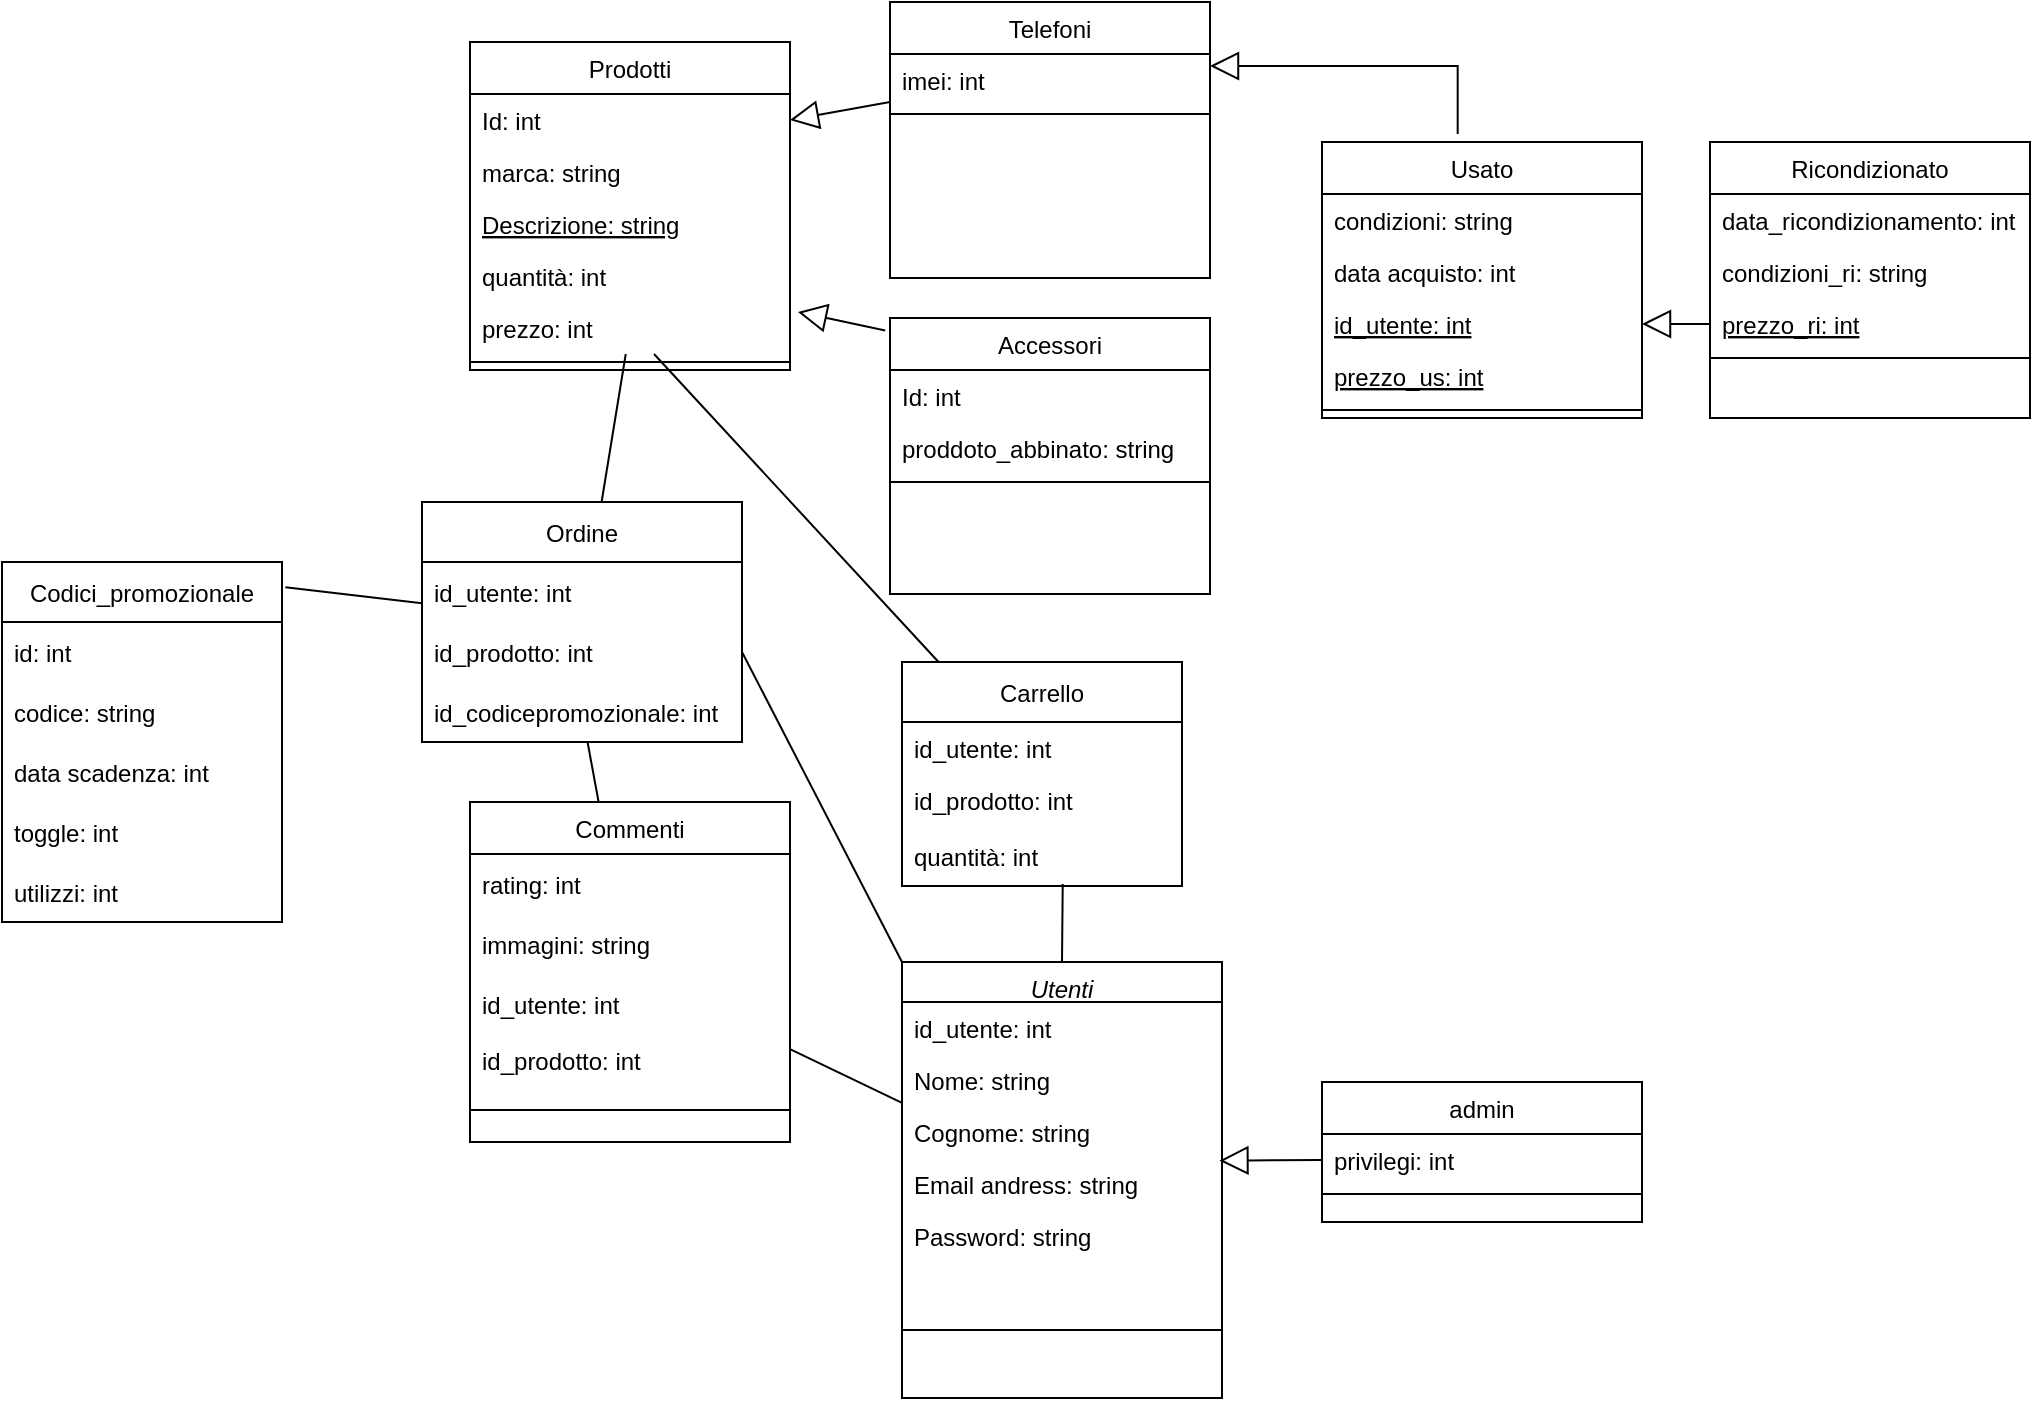 <mxfile>
    <diagram id="C5RBs43oDa-KdzZeNtuy" name="Page-1">
        <mxGraphModel dx="2318" dy="701" grid="1" gridSize="10" guides="1" tooltips="1" connect="1" arrows="1" fold="1" page="1" pageScale="1" pageWidth="827" pageHeight="1169" math="0" shadow="0">
            <root>
                <mxCell id="WIyWlLk6GJQsqaUBKTNV-0"/>
                <mxCell id="WIyWlLk6GJQsqaUBKTNV-1" parent="WIyWlLk6GJQsqaUBKTNV-0"/>
                <mxCell id="A47YOINxvxyLY4F3asWl-1" value="Prodotti" style="swimlane;fontStyle=0;align=center;verticalAlign=top;childLayout=stackLayout;horizontal=1;startSize=26;horizontalStack=0;resizeParent=1;resizeLast=0;collapsible=1;marginBottom=0;rounded=0;shadow=0;strokeWidth=1;" parent="WIyWlLk6GJQsqaUBKTNV-1" vertex="1">
                    <mxGeometry x="24" y="180" width="160" height="164" as="geometry">
                        <mxRectangle x="130" y="380" width="160" height="26" as="alternateBounds"/>
                    </mxGeometry>
                </mxCell>
                <mxCell id="A47YOINxvxyLY4F3asWl-2" value="Id: int&#10;" style="text;align=left;verticalAlign=top;spacingLeft=4;spacingRight=4;overflow=hidden;rotatable=0;points=[[0,0.5],[1,0.5]];portConstraint=eastwest;" parent="A47YOINxvxyLY4F3asWl-1" vertex="1">
                    <mxGeometry y="26" width="160" height="26" as="geometry"/>
                </mxCell>
                <mxCell id="A47YOINxvxyLY4F3asWl-3" value="marca: string&#10;" style="text;align=left;verticalAlign=top;spacingLeft=4;spacingRight=4;overflow=hidden;rotatable=0;points=[[0,0.5],[1,0.5]];portConstraint=eastwest;rounded=0;shadow=0;html=0;" parent="A47YOINxvxyLY4F3asWl-1" vertex="1">
                    <mxGeometry y="52" width="160" height="26" as="geometry"/>
                </mxCell>
                <mxCell id="A47YOINxvxyLY4F3asWl-5" value="Descrizione: string" style="text;align=left;verticalAlign=top;spacingLeft=4;spacingRight=4;overflow=hidden;rotatable=0;points=[[0,0.5],[1,0.5]];portConstraint=eastwest;fontStyle=4" parent="A47YOINxvxyLY4F3asWl-1" vertex="1">
                    <mxGeometry y="78" width="160" height="26" as="geometry"/>
                </mxCell>
                <mxCell id="A47YOINxvxyLY4F3asWl-111" value="quantità: int" style="text;align=left;verticalAlign=top;spacingLeft=4;spacingRight=4;overflow=hidden;rotatable=0;points=[[0,0.5],[1,0.5]];portConstraint=eastwest;" parent="A47YOINxvxyLY4F3asWl-1" vertex="1">
                    <mxGeometry y="104" width="160" height="26" as="geometry"/>
                </mxCell>
                <mxCell id="A47YOINxvxyLY4F3asWl-6" value="prezzo: int&#10;" style="text;align=left;verticalAlign=top;spacingLeft=4;spacingRight=4;overflow=hidden;rotatable=0;points=[[0,0.5],[1,0.5]];portConstraint=eastwest;" parent="A47YOINxvxyLY4F3asWl-1" vertex="1">
                    <mxGeometry y="130" width="160" height="26" as="geometry"/>
                </mxCell>
                <mxCell id="A47YOINxvxyLY4F3asWl-4" value="" style="line;html=1;strokeWidth=1;align=left;verticalAlign=middle;spacingTop=-1;spacingLeft=3;spacingRight=3;rotatable=0;labelPosition=right;points=[];portConstraint=eastwest;" parent="A47YOINxvxyLY4F3asWl-1" vertex="1">
                    <mxGeometry y="156" width="160" height="8" as="geometry"/>
                </mxCell>
                <mxCell id="A47YOINxvxyLY4F3asWl-7" value="Telefoni" style="swimlane;fontStyle=0;align=center;verticalAlign=top;childLayout=stackLayout;horizontal=1;startSize=26;horizontalStack=0;resizeParent=1;resizeLast=0;collapsible=1;marginBottom=0;rounded=0;shadow=0;strokeWidth=1;" parent="WIyWlLk6GJQsqaUBKTNV-1" vertex="1">
                    <mxGeometry x="234" y="160" width="160" height="138" as="geometry">
                        <mxRectangle x="130" y="380" width="160" height="26" as="alternateBounds"/>
                    </mxGeometry>
                </mxCell>
                <mxCell id="A47YOINxvxyLY4F3asWl-45" style="edgeStyle=none;rounded=0;orthogonalLoop=1;jettySize=auto;html=1;entryX=1;entryY=0.5;entryDx=0;entryDy=0;" parent="A47YOINxvxyLY4F3asWl-7" edge="1">
                    <mxGeometry relative="1" as="geometry">
                        <mxPoint x="160" y="65" as="sourcePoint"/>
                        <mxPoint x="160" y="65" as="targetPoint"/>
                    </mxGeometry>
                </mxCell>
                <mxCell id="A47YOINxvxyLY4F3asWl-115" value="imei: int" style="text;align=left;verticalAlign=top;spacingLeft=4;spacingRight=4;overflow=hidden;rotatable=0;points=[[0,0.5],[1,0.5]];portConstraint=eastwest;" parent="A47YOINxvxyLY4F3asWl-7" vertex="1">
                    <mxGeometry y="26" width="160" height="26" as="geometry"/>
                </mxCell>
                <mxCell id="A47YOINxvxyLY4F3asWl-11" value="" style="line;html=1;strokeWidth=1;align=left;verticalAlign=middle;spacingTop=-1;spacingLeft=3;spacingRight=3;rotatable=0;labelPosition=right;points=[];portConstraint=eastwest;" parent="A47YOINxvxyLY4F3asWl-7" vertex="1">
                    <mxGeometry y="52" width="160" height="8" as="geometry"/>
                </mxCell>
                <mxCell id="A47YOINxvxyLY4F3asWl-13" value="Accessori&#10;" style="swimlane;fontStyle=0;align=center;verticalAlign=top;childLayout=stackLayout;horizontal=1;startSize=26;horizontalStack=0;resizeParent=1;resizeLast=0;collapsible=1;marginBottom=0;rounded=0;shadow=0;strokeWidth=1;" parent="WIyWlLk6GJQsqaUBKTNV-1" vertex="1">
                    <mxGeometry x="234" y="318" width="160" height="138" as="geometry">
                        <mxRectangle x="130" y="380" width="160" height="26" as="alternateBounds"/>
                    </mxGeometry>
                </mxCell>
                <mxCell id="A47YOINxvxyLY4F3asWl-14" value="Id: int&#10;" style="text;align=left;verticalAlign=top;spacingLeft=4;spacingRight=4;overflow=hidden;rotatable=0;points=[[0,0.5],[1,0.5]];portConstraint=eastwest;" parent="A47YOINxvxyLY4F3asWl-13" vertex="1">
                    <mxGeometry y="26" width="160" height="26" as="geometry"/>
                </mxCell>
                <mxCell id="A47YOINxvxyLY4F3asWl-15" value="proddoto_abbinato: string" style="text;align=left;verticalAlign=top;spacingLeft=4;spacingRight=4;overflow=hidden;rotatable=0;points=[[0,0.5],[1,0.5]];portConstraint=eastwest;rounded=0;shadow=0;html=0;" parent="A47YOINxvxyLY4F3asWl-13" vertex="1">
                    <mxGeometry y="52" width="160" height="26" as="geometry"/>
                </mxCell>
                <mxCell id="A47YOINxvxyLY4F3asWl-17" value="" style="line;html=1;strokeWidth=1;align=left;verticalAlign=middle;spacingTop=-1;spacingLeft=3;spacingRight=3;rotatable=0;labelPosition=right;points=[];portConstraint=eastwest;" parent="A47YOINxvxyLY4F3asWl-13" vertex="1">
                    <mxGeometry y="78" width="160" height="8" as="geometry"/>
                </mxCell>
                <mxCell id="A47YOINxvxyLY4F3asWl-25" value="Usato&#10;" style="swimlane;fontStyle=0;align=center;verticalAlign=top;childLayout=stackLayout;horizontal=1;startSize=26;horizontalStack=0;resizeParent=1;resizeLast=0;collapsible=1;marginBottom=0;rounded=0;shadow=0;strokeWidth=1;" parent="WIyWlLk6GJQsqaUBKTNV-1" vertex="1">
                    <mxGeometry x="450" y="230" width="160" height="138" as="geometry">
                        <mxRectangle x="130" y="380" width="160" height="26" as="alternateBounds"/>
                    </mxGeometry>
                </mxCell>
                <mxCell id="A47YOINxvxyLY4F3asWl-26" value="condizioni: string&#10;" style="text;align=left;verticalAlign=top;spacingLeft=4;spacingRight=4;overflow=hidden;rotatable=0;points=[[0,0.5],[1,0.5]];portConstraint=eastwest;" parent="A47YOINxvxyLY4F3asWl-25" vertex="1">
                    <mxGeometry y="26" width="160" height="26" as="geometry"/>
                </mxCell>
                <mxCell id="A47YOINxvxyLY4F3asWl-27" value="data acquisto: int" style="text;align=left;verticalAlign=top;spacingLeft=4;spacingRight=4;overflow=hidden;rotatable=0;points=[[0,0.5],[1,0.5]];portConstraint=eastwest;rounded=0;shadow=0;html=0;" parent="A47YOINxvxyLY4F3asWl-25" vertex="1">
                    <mxGeometry y="52" width="160" height="26" as="geometry"/>
                </mxCell>
                <mxCell id="A47YOINxvxyLY4F3asWl-28" value="id_utente: int" style="text;align=left;verticalAlign=top;spacingLeft=4;spacingRight=4;overflow=hidden;rotatable=0;points=[[0,0.5],[1,0.5]];portConstraint=eastwest;fontStyle=4" parent="A47YOINxvxyLY4F3asWl-25" vertex="1">
                    <mxGeometry y="78" width="160" height="26" as="geometry"/>
                </mxCell>
                <mxCell id="A47YOINxvxyLY4F3asWl-113" value="prezzo_us: int" style="text;align=left;verticalAlign=top;spacingLeft=4;spacingRight=4;overflow=hidden;rotatable=0;points=[[0,0.5],[1,0.5]];portConstraint=eastwest;fontStyle=4" parent="A47YOINxvxyLY4F3asWl-25" vertex="1">
                    <mxGeometry y="104" width="160" height="26" as="geometry"/>
                </mxCell>
                <mxCell id="A47YOINxvxyLY4F3asWl-29" value="" style="line;html=1;strokeWidth=1;align=left;verticalAlign=middle;spacingTop=-1;spacingLeft=3;spacingRight=3;rotatable=0;labelPosition=right;points=[];portConstraint=eastwest;" parent="A47YOINxvxyLY4F3asWl-25" vertex="1">
                    <mxGeometry y="130" width="160" height="8" as="geometry"/>
                </mxCell>
                <mxCell id="A47YOINxvxyLY4F3asWl-31" value="Ricondizionato" style="swimlane;fontStyle=0;align=center;verticalAlign=top;childLayout=stackLayout;horizontal=1;startSize=26;horizontalStack=0;resizeParent=1;resizeLast=0;collapsible=1;marginBottom=0;rounded=0;shadow=0;strokeWidth=1;" parent="WIyWlLk6GJQsqaUBKTNV-1" vertex="1">
                    <mxGeometry x="644" y="230" width="160" height="138" as="geometry">
                        <mxRectangle x="130" y="380" width="160" height="26" as="alternateBounds"/>
                    </mxGeometry>
                </mxCell>
                <mxCell id="A47YOINxvxyLY4F3asWl-32" value="data_ricondizionamento: int" style="text;align=left;verticalAlign=top;spacingLeft=4;spacingRight=4;overflow=hidden;rotatable=0;points=[[0,0.5],[1,0.5]];portConstraint=eastwest;" parent="A47YOINxvxyLY4F3asWl-31" vertex="1">
                    <mxGeometry y="26" width="160" height="26" as="geometry"/>
                </mxCell>
                <mxCell id="A47YOINxvxyLY4F3asWl-33" value="condizioni_ri: string" style="text;align=left;verticalAlign=top;spacingLeft=4;spacingRight=4;overflow=hidden;rotatable=0;points=[[0,0.5],[1,0.5]];portConstraint=eastwest;rounded=0;shadow=0;html=0;" parent="A47YOINxvxyLY4F3asWl-31" vertex="1">
                    <mxGeometry y="52" width="160" height="26" as="geometry"/>
                </mxCell>
                <mxCell id="A47YOINxvxyLY4F3asWl-34" value="prezzo_ri: int" style="text;align=left;verticalAlign=top;spacingLeft=4;spacingRight=4;overflow=hidden;rotatable=0;points=[[0,0.5],[1,0.5]];portConstraint=eastwest;fontStyle=4" parent="A47YOINxvxyLY4F3asWl-31" vertex="1">
                    <mxGeometry y="78" width="160" height="26" as="geometry"/>
                </mxCell>
                <mxCell id="A47YOINxvxyLY4F3asWl-35" value="" style="line;html=1;strokeWidth=1;align=left;verticalAlign=middle;spacingTop=-1;spacingLeft=3;spacingRight=3;rotatable=0;labelPosition=right;points=[];portConstraint=eastwest;" parent="A47YOINxvxyLY4F3asWl-31" vertex="1">
                    <mxGeometry y="104" width="160" height="8" as="geometry"/>
                </mxCell>
                <mxCell id="A47YOINxvxyLY4F3asWl-53" value="" style="endArrow=block;endFill=0;endSize=12;html=1;rounded=0;edgeStyle=elbowEdgeStyle;elbow=vertical;exitX=0.424;exitY=-0.029;exitDx=0;exitDy=0;exitPerimeter=0;" parent="WIyWlLk6GJQsqaUBKTNV-1" source="A47YOINxvxyLY4F3asWl-25" edge="1">
                    <mxGeometry width="160" relative="1" as="geometry">
                        <mxPoint x="544" y="192" as="sourcePoint"/>
                        <mxPoint x="394" y="192" as="targetPoint"/>
                        <Array as="points">
                            <mxPoint x="464" y="192"/>
                        </Array>
                    </mxGeometry>
                </mxCell>
                <mxCell id="A47YOINxvxyLY4F3asWl-55" value="" style="endArrow=block;endFill=0;endSize=12;html=1;rounded=0;elbow=vertical;entryX=1;entryY=0.5;entryDx=0;entryDy=0;exitX=0;exitY=0.5;exitDx=0;exitDy=0;" parent="WIyWlLk6GJQsqaUBKTNV-1" source="A47YOINxvxyLY4F3asWl-34" target="A47YOINxvxyLY4F3asWl-28" edge="1">
                    <mxGeometry width="160" relative="1" as="geometry">
                        <mxPoint x="324" y="148" as="sourcePoint"/>
                        <mxPoint x="484" y="148" as="targetPoint"/>
                    </mxGeometry>
                </mxCell>
                <mxCell id="A47YOINxvxyLY4F3asWl-58" value="" style="endArrow=block;endFill=0;endSize=12;html=1;rounded=0;elbow=vertical;entryX=1;entryY=0.5;entryDx=0;entryDy=0;exitX=0;exitY=-0.077;exitDx=0;exitDy=0;exitPerimeter=0;" parent="WIyWlLk6GJQsqaUBKTNV-1" target="A47YOINxvxyLY4F3asWl-2" edge="1">
                    <mxGeometry width="160" relative="1" as="geometry">
                        <mxPoint x="234.0" y="209.998" as="sourcePoint"/>
                        <mxPoint x="454" y="78" as="targetPoint"/>
                    </mxGeometry>
                </mxCell>
                <mxCell id="A47YOINxvxyLY4F3asWl-59" value="" style="endArrow=block;endFill=0;endSize=12;html=1;rounded=0;elbow=vertical;entryX=1.025;entryY=0.192;entryDx=0;entryDy=0;entryPerimeter=0;exitX=-0.015;exitY=0.045;exitDx=0;exitDy=0;exitPerimeter=0;" parent="WIyWlLk6GJQsqaUBKTNV-1" source="A47YOINxvxyLY4F3asWl-13" target="A47YOINxvxyLY4F3asWl-6" edge="1">
                    <mxGeometry width="160" relative="1" as="geometry">
                        <mxPoint x="294" y="78" as="sourcePoint"/>
                        <mxPoint x="454" y="78" as="targetPoint"/>
                    </mxGeometry>
                </mxCell>
                <mxCell id="A47YOINxvxyLY4F3asWl-71" value="Commenti" style="swimlane;fontStyle=0;align=center;verticalAlign=top;childLayout=stackLayout;horizontal=1;startSize=26;horizontalStack=0;resizeParent=1;resizeLast=0;collapsible=1;marginBottom=0;rounded=0;shadow=0;strokeWidth=1;" parent="WIyWlLk6GJQsqaUBKTNV-1" vertex="1">
                    <mxGeometry x="24" y="560" width="160" height="170" as="geometry">
                        <mxRectangle x="130" y="380" width="160" height="26" as="alternateBounds"/>
                    </mxGeometry>
                </mxCell>
                <mxCell id="A47YOINxvxyLY4F3asWl-72" value="rating: int" style="text;strokeColor=none;fillColor=none;align=left;verticalAlign=middle;spacingLeft=4;spacingRight=4;overflow=hidden;points=[[0,0.5],[1,0.5]];portConstraint=eastwest;rotatable=0;" parent="A47YOINxvxyLY4F3asWl-71" vertex="1">
                    <mxGeometry y="26" width="160" height="30" as="geometry"/>
                </mxCell>
                <mxCell id="A47YOINxvxyLY4F3asWl-73" value="immagini: string" style="text;strokeColor=none;fillColor=none;align=left;verticalAlign=middle;spacingLeft=4;spacingRight=4;overflow=hidden;points=[[0,0.5],[1,0.5]];portConstraint=eastwest;rotatable=0;" parent="A47YOINxvxyLY4F3asWl-71" vertex="1">
                    <mxGeometry y="56" width="160" height="30" as="geometry"/>
                </mxCell>
                <mxCell id="A47YOINxvxyLY4F3asWl-74" value="id_utente: int" style="text;strokeColor=none;fillColor=none;align=left;verticalAlign=middle;spacingLeft=4;spacingRight=4;overflow=hidden;points=[[0,0.5],[1,0.5]];portConstraint=eastwest;rotatable=0;" parent="A47YOINxvxyLY4F3asWl-71" vertex="1">
                    <mxGeometry y="86" width="160" height="30" as="geometry"/>
                </mxCell>
                <mxCell id="A47YOINxvxyLY4F3asWl-75" value="id_prodotto: int" style="text;strokeColor=none;fillColor=none;align=left;verticalAlign=middle;spacingLeft=4;spacingRight=4;overflow=hidden;points=[[0,0.5],[1,0.5]];portConstraint=eastwest;rotatable=0;" parent="A47YOINxvxyLY4F3asWl-71" vertex="1">
                    <mxGeometry y="116" width="160" height="26" as="geometry"/>
                </mxCell>
                <mxCell id="A47YOINxvxyLY4F3asWl-76" value="" style="line;html=1;strokeWidth=1;align=left;verticalAlign=middle;spacingTop=-1;spacingLeft=3;spacingRight=3;rotatable=0;labelPosition=right;points=[];portConstraint=eastwest;" parent="A47YOINxvxyLY4F3asWl-71" vertex="1">
                    <mxGeometry y="142" width="160" height="24" as="geometry"/>
                </mxCell>
                <mxCell id="A47YOINxvxyLY4F3asWl-77" value="Carrello" style="swimlane;fontStyle=0;childLayout=stackLayout;horizontal=1;startSize=30;horizontalStack=0;resizeParent=1;resizeParentMax=0;resizeLast=0;collapsible=1;marginBottom=0;" parent="WIyWlLk6GJQsqaUBKTNV-1" vertex="1">
                    <mxGeometry x="240" y="490" width="140" height="112" as="geometry">
                        <mxRectangle x="280" y="710" width="70" height="30" as="alternateBounds"/>
                    </mxGeometry>
                </mxCell>
                <mxCell id="A47YOINxvxyLY4F3asWl-78" value="id_utente: int" style="text;align=left;verticalAlign=top;spacingLeft=4;spacingRight=4;overflow=hidden;rotatable=0;points=[[0,0.5],[1,0.5]];portConstraint=eastwest;" parent="A47YOINxvxyLY4F3asWl-77" vertex="1">
                    <mxGeometry y="30" width="140" height="26" as="geometry"/>
                </mxCell>
                <mxCell id="A47YOINxvxyLY4F3asWl-79" value="id_prodotto: int" style="text;align=left;verticalAlign=top;spacingLeft=4;spacingRight=4;overflow=hidden;rotatable=0;points=[[0,0.5],[1,0.5]];portConstraint=eastwest;" parent="A47YOINxvxyLY4F3asWl-77" vertex="1">
                    <mxGeometry y="56" width="140" height="26" as="geometry"/>
                </mxCell>
                <mxCell id="A47YOINxvxyLY4F3asWl-80" value="quantità: int" style="text;strokeColor=none;fillColor=none;align=left;verticalAlign=middle;spacingLeft=4;spacingRight=4;overflow=hidden;points=[[0,0.5],[1,0.5]];portConstraint=eastwest;rotatable=0;" parent="A47YOINxvxyLY4F3asWl-77" vertex="1">
                    <mxGeometry y="82" width="140" height="30" as="geometry"/>
                </mxCell>
                <mxCell id="A47YOINxvxyLY4F3asWl-81" value="Utenti" style="swimlane;fontStyle=2;align=center;verticalAlign=top;childLayout=stackLayout;horizontal=1;startSize=20;horizontalStack=0;resizeParent=1;resizeLast=0;collapsible=1;marginBottom=0;rounded=0;shadow=0;strokeWidth=1;" parent="WIyWlLk6GJQsqaUBKTNV-1" vertex="1">
                    <mxGeometry x="240" y="640" width="160" height="218" as="geometry">
                        <mxRectangle x="230" y="140" width="160" height="26" as="alternateBounds"/>
                    </mxGeometry>
                </mxCell>
                <mxCell id="A47YOINxvxyLY4F3asWl-82" value="id_utente: int" style="text;align=left;verticalAlign=top;spacingLeft=4;spacingRight=4;overflow=hidden;rotatable=0;points=[[0,0.5],[1,0.5]];portConstraint=eastwest;" parent="A47YOINxvxyLY4F3asWl-81" vertex="1">
                    <mxGeometry y="20" width="160" height="26" as="geometry"/>
                </mxCell>
                <mxCell id="A47YOINxvxyLY4F3asWl-83" value="Nome: string" style="text;align=left;verticalAlign=top;spacingLeft=4;spacingRight=4;overflow=hidden;rotatable=0;points=[[0,0.5],[1,0.5]];portConstraint=eastwest;rounded=0;shadow=0;html=0;" parent="A47YOINxvxyLY4F3asWl-81" vertex="1">
                    <mxGeometry y="46" width="160" height="26" as="geometry"/>
                </mxCell>
                <mxCell id="A47YOINxvxyLY4F3asWl-84" value="Cognome: string" style="text;align=left;verticalAlign=top;spacingLeft=4;spacingRight=4;overflow=hidden;rotatable=0;points=[[0,0.5],[1,0.5]];portConstraint=eastwest;" parent="A47YOINxvxyLY4F3asWl-81" vertex="1">
                    <mxGeometry y="72" width="160" height="26" as="geometry"/>
                </mxCell>
                <mxCell id="A47YOINxvxyLY4F3asWl-85" value="Email andress: string" style="text;align=left;verticalAlign=top;spacingLeft=4;spacingRight=4;overflow=hidden;rotatable=0;points=[[0,0.5],[1,0.5]];portConstraint=eastwest;" parent="A47YOINxvxyLY4F3asWl-81" vertex="1">
                    <mxGeometry y="98" width="160" height="26" as="geometry"/>
                </mxCell>
                <mxCell id="A47YOINxvxyLY4F3asWl-86" value="Password: string" style="text;align=left;verticalAlign=top;spacingLeft=4;spacingRight=4;overflow=hidden;rotatable=0;points=[[0,0.5],[1,0.5]];portConstraint=eastwest;" parent="A47YOINxvxyLY4F3asWl-81" vertex="1">
                    <mxGeometry y="124" width="160" height="26" as="geometry"/>
                </mxCell>
                <mxCell id="A47YOINxvxyLY4F3asWl-87" value="" style="line;html=1;strokeWidth=1;align=left;verticalAlign=middle;spacingTop=-1;spacingLeft=3;spacingRight=3;rotatable=0;labelPosition=right;points=[];portConstraint=eastwest;" parent="A47YOINxvxyLY4F3asWl-81" vertex="1">
                    <mxGeometry y="150" width="160" height="68" as="geometry"/>
                </mxCell>
                <mxCell id="A47YOINxvxyLY4F3asWl-88" value="admin&#10;" style="swimlane;fontStyle=0;align=center;verticalAlign=top;childLayout=stackLayout;horizontal=1;startSize=26;horizontalStack=0;resizeParent=1;resizeLast=0;collapsible=1;marginBottom=0;rounded=0;shadow=0;strokeWidth=1;" parent="WIyWlLk6GJQsqaUBKTNV-1" vertex="1">
                    <mxGeometry x="450" y="700" width="160" height="70" as="geometry">
                        <mxRectangle x="340" y="380" width="170" height="26" as="alternateBounds"/>
                    </mxGeometry>
                </mxCell>
                <mxCell id="A47YOINxvxyLY4F3asWl-89" value="privilegi: int&#10;" style="text;align=left;verticalAlign=top;spacingLeft=4;spacingRight=4;overflow=hidden;rotatable=0;points=[[0,0.5],[1,0.5]];portConstraint=eastwest;" parent="A47YOINxvxyLY4F3asWl-88" vertex="1">
                    <mxGeometry y="26" width="160" height="26" as="geometry"/>
                </mxCell>
                <mxCell id="A47YOINxvxyLY4F3asWl-90" value="" style="line;html=1;strokeWidth=1;align=left;verticalAlign=middle;spacingTop=-1;spacingLeft=3;spacingRight=3;rotatable=0;labelPosition=right;points=[];portConstraint=eastwest;" parent="A47YOINxvxyLY4F3asWl-88" vertex="1">
                    <mxGeometry y="52" width="160" height="8" as="geometry"/>
                </mxCell>
                <mxCell id="A47YOINxvxyLY4F3asWl-91" value="" style="endArrow=block;endFill=0;endSize=12;html=1;rounded=0;elbow=vertical;entryX=0.992;entryY=0.051;entryDx=0;entryDy=0;entryPerimeter=0;exitX=0;exitY=0.5;exitDx=0;exitDy=0;" parent="WIyWlLk6GJQsqaUBKTNV-1" source="A47YOINxvxyLY4F3asWl-89" target="A47YOINxvxyLY4F3asWl-85" edge="1">
                    <mxGeometry width="160" relative="1" as="geometry">
                        <mxPoint x="320" y="560" as="sourcePoint"/>
                        <mxPoint x="480" y="560" as="targetPoint"/>
                    </mxGeometry>
                </mxCell>
                <mxCell id="A47YOINxvxyLY4F3asWl-92" value="Ordine" style="swimlane;fontStyle=0;childLayout=stackLayout;horizontal=1;startSize=30;horizontalStack=0;resizeParent=1;resizeParentMax=0;resizeLast=0;collapsible=1;marginBottom=0;" parent="WIyWlLk6GJQsqaUBKTNV-1" vertex="1">
                    <mxGeometry y="410" width="160" height="120" as="geometry"/>
                </mxCell>
                <mxCell id="A47YOINxvxyLY4F3asWl-93" value="id_utente: int" style="text;strokeColor=none;fillColor=none;align=left;verticalAlign=middle;spacingLeft=4;spacingRight=4;overflow=hidden;points=[[0,0.5],[1,0.5]];portConstraint=eastwest;rotatable=0;" parent="A47YOINxvxyLY4F3asWl-92" vertex="1">
                    <mxGeometry y="30" width="160" height="30" as="geometry"/>
                </mxCell>
                <mxCell id="A47YOINxvxyLY4F3asWl-94" value="id_prodotto: int" style="text;strokeColor=none;fillColor=none;align=left;verticalAlign=middle;spacingLeft=4;spacingRight=4;overflow=hidden;points=[[0,0.5],[1,0.5]];portConstraint=eastwest;rotatable=0;" parent="A47YOINxvxyLY4F3asWl-92" vertex="1">
                    <mxGeometry y="60" width="160" height="30" as="geometry"/>
                </mxCell>
                <mxCell id="A47YOINxvxyLY4F3asWl-95" value="id_codicepromozionale: int" style="text;strokeColor=none;fillColor=none;align=left;verticalAlign=middle;spacingLeft=4;spacingRight=4;overflow=hidden;points=[[0,0.5],[1,0.5]];portConstraint=eastwest;rotatable=0;" parent="A47YOINxvxyLY4F3asWl-92" vertex="1">
                    <mxGeometry y="90" width="160" height="30" as="geometry"/>
                </mxCell>
                <mxCell id="A47YOINxvxyLY4F3asWl-98" value="" style="endArrow=none;html=1;rounded=0;elbow=vertical;" parent="WIyWlLk6GJQsqaUBKTNV-1" source="A47YOINxvxyLY4F3asWl-92" target="A47YOINxvxyLY4F3asWl-6" edge="1">
                    <mxGeometry width="50" height="50" relative="1" as="geometry">
                        <mxPoint x="410" y="470" as="sourcePoint"/>
                        <mxPoint x="460" y="420" as="targetPoint"/>
                    </mxGeometry>
                </mxCell>
                <mxCell id="A47YOINxvxyLY4F3asWl-99" value="" style="endArrow=none;html=1;rounded=0;elbow=vertical;" parent="WIyWlLk6GJQsqaUBKTNV-1" source="A47YOINxvxyLY4F3asWl-71" target="A47YOINxvxyLY4F3asWl-95" edge="1">
                    <mxGeometry width="50" height="50" relative="1" as="geometry">
                        <mxPoint x="410" y="470" as="sourcePoint"/>
                        <mxPoint x="460" y="420" as="targetPoint"/>
                    </mxGeometry>
                </mxCell>
                <mxCell id="A47YOINxvxyLY4F3asWl-100" value="" style="endArrow=none;html=1;rounded=0;elbow=vertical;entryX=0.5;entryY=0;entryDx=0;entryDy=0;exitX=0.574;exitY=0.967;exitDx=0;exitDy=0;exitPerimeter=0;" parent="WIyWlLk6GJQsqaUBKTNV-1" source="A47YOINxvxyLY4F3asWl-80" target="A47YOINxvxyLY4F3asWl-81" edge="1">
                    <mxGeometry width="50" height="50" relative="1" as="geometry">
                        <mxPoint x="410" y="470" as="sourcePoint"/>
                        <mxPoint x="460" y="420" as="targetPoint"/>
                    </mxGeometry>
                </mxCell>
                <mxCell id="A47YOINxvxyLY4F3asWl-101" value="" style="endArrow=none;html=1;rounded=0;elbow=vertical;" parent="WIyWlLk6GJQsqaUBKTNV-1" source="A47YOINxvxyLY4F3asWl-71" target="A47YOINxvxyLY4F3asWl-81" edge="1">
                    <mxGeometry width="50" height="50" relative="1" as="geometry">
                        <mxPoint x="410" y="470" as="sourcePoint"/>
                        <mxPoint x="460" y="420" as="targetPoint"/>
                    </mxGeometry>
                </mxCell>
                <mxCell id="A47YOINxvxyLY4F3asWl-102" value="" style="endArrow=none;html=1;rounded=0;elbow=vertical;" parent="WIyWlLk6GJQsqaUBKTNV-1" source="A47YOINxvxyLY4F3asWl-77" target="A47YOINxvxyLY4F3asWl-6" edge="1">
                    <mxGeometry width="50" height="50" relative="1" as="geometry">
                        <mxPoint x="410" y="470" as="sourcePoint"/>
                        <mxPoint x="460" y="420" as="targetPoint"/>
                    </mxGeometry>
                </mxCell>
                <mxCell id="A47YOINxvxyLY4F3asWl-103" value="" style="endArrow=none;html=1;rounded=0;elbow=vertical;entryX=1;entryY=0.5;entryDx=0;entryDy=0;exitX=0;exitY=0;exitDx=0;exitDy=0;" parent="WIyWlLk6GJQsqaUBKTNV-1" source="A47YOINxvxyLY4F3asWl-81" target="A47YOINxvxyLY4F3asWl-94" edge="1">
                    <mxGeometry width="50" height="50" relative="1" as="geometry">
                        <mxPoint x="410" y="470" as="sourcePoint"/>
                        <mxPoint x="460" y="420" as="targetPoint"/>
                    </mxGeometry>
                </mxCell>
                <mxCell id="A47YOINxvxyLY4F3asWl-104" value="Codici_promozionale" style="swimlane;fontStyle=0;childLayout=stackLayout;horizontal=1;startSize=30;horizontalStack=0;resizeParent=1;resizeParentMax=0;resizeLast=0;collapsible=1;marginBottom=0;" parent="WIyWlLk6GJQsqaUBKTNV-1" vertex="1">
                    <mxGeometry x="-210" y="440" width="140" height="180" as="geometry"/>
                </mxCell>
                <mxCell id="A47YOINxvxyLY4F3asWl-105" value="id: int" style="text;strokeColor=none;fillColor=none;align=left;verticalAlign=middle;spacingLeft=4;spacingRight=4;overflow=hidden;points=[[0,0.5],[1,0.5]];portConstraint=eastwest;rotatable=0;" parent="A47YOINxvxyLY4F3asWl-104" vertex="1">
                    <mxGeometry y="30" width="140" height="30" as="geometry"/>
                </mxCell>
                <mxCell id="A47YOINxvxyLY4F3asWl-106" value="codice: string" style="text;strokeColor=none;fillColor=none;align=left;verticalAlign=middle;spacingLeft=4;spacingRight=4;overflow=hidden;points=[[0,0.5],[1,0.5]];portConstraint=eastwest;rotatable=0;" parent="A47YOINxvxyLY4F3asWl-104" vertex="1">
                    <mxGeometry y="60" width="140" height="30" as="geometry"/>
                </mxCell>
                <mxCell id="A47YOINxvxyLY4F3asWl-107" value="data scadenza: int" style="text;strokeColor=none;fillColor=none;align=left;verticalAlign=middle;spacingLeft=4;spacingRight=4;overflow=hidden;points=[[0,0.5],[1,0.5]];portConstraint=eastwest;rotatable=0;" parent="A47YOINxvxyLY4F3asWl-104" vertex="1">
                    <mxGeometry y="90" width="140" height="30" as="geometry"/>
                </mxCell>
                <mxCell id="A47YOINxvxyLY4F3asWl-108" value="toggle: int" style="text;strokeColor=none;fillColor=none;align=left;verticalAlign=middle;spacingLeft=4;spacingRight=4;overflow=hidden;points=[[0,0.5],[1,0.5]];portConstraint=eastwest;rotatable=0;" parent="A47YOINxvxyLY4F3asWl-104" vertex="1">
                    <mxGeometry y="120" width="140" height="30" as="geometry"/>
                </mxCell>
                <mxCell id="A47YOINxvxyLY4F3asWl-109" value="utilizzi: int" style="text;strokeColor=none;fillColor=none;align=left;verticalAlign=middle;spacingLeft=4;spacingRight=4;overflow=hidden;points=[[0,0.5],[1,0.5]];portConstraint=eastwest;rotatable=0;" parent="A47YOINxvxyLY4F3asWl-104" vertex="1">
                    <mxGeometry y="150" width="140" height="30" as="geometry"/>
                </mxCell>
                <mxCell id="A47YOINxvxyLY4F3asWl-110" value="" style="endArrow=none;html=1;rounded=0;elbow=vertical;exitX=1.012;exitY=0.07;exitDx=0;exitDy=0;exitPerimeter=0;" parent="WIyWlLk6GJQsqaUBKTNV-1" source="A47YOINxvxyLY4F3asWl-104" target="A47YOINxvxyLY4F3asWl-92" edge="1">
                    <mxGeometry width="50" height="50" relative="1" as="geometry">
                        <mxPoint x="-40" y="320" as="sourcePoint"/>
                        <mxPoint x="10" y="270" as="targetPoint"/>
                    </mxGeometry>
                </mxCell>
            </root>
        </mxGraphModel>
    </diagram>
</mxfile>